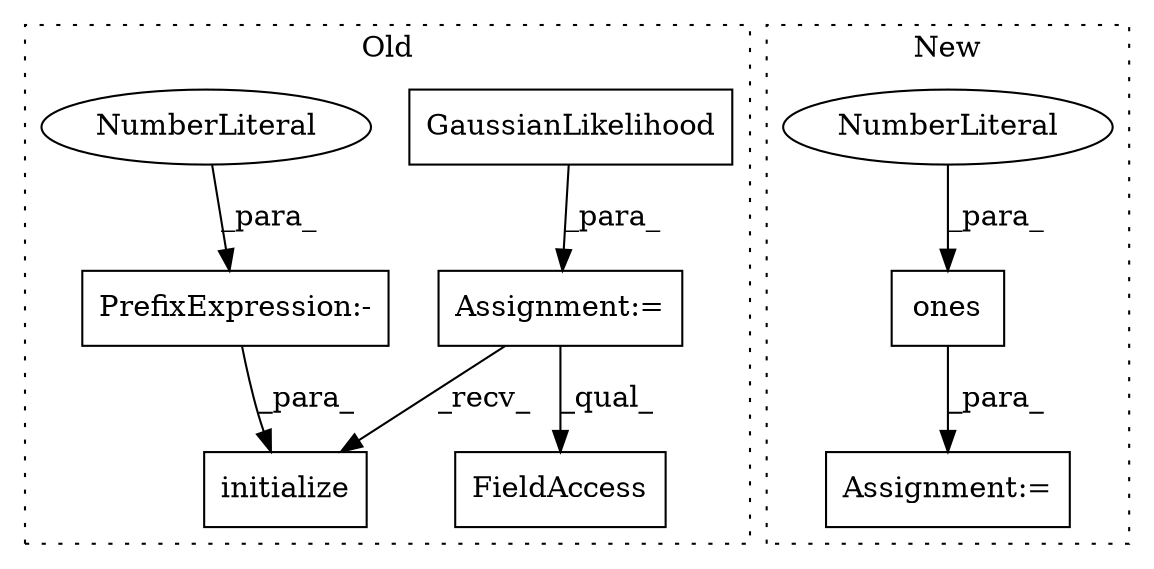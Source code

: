 digraph G {
subgraph cluster0 {
1 [label="initialize" a="32" s="3191,3210" l="11,1" shape="box"];
5 [label="GaussianLikelihood" a="32" s="2823,2892" l="19,1" shape="box"];
6 [label="Assignment:=" a="7" s="2822" l="1" shape="box"];
7 [label="FieldAccess" a="22" s="2958" l="25" shape="box"];
8 [label="PrefixExpression:-" a="38" s="3206" l="1" shape="box"];
9 [label="NumberLiteral" a="34" s="3207" l="2" shape="ellipse"];
label = "Old";
style="dotted";
}
subgraph cluster1 {
2 [label="ones" a="32" s="2735,2742" l="5,1" shape="box"];
3 [label="NumberLiteral" a="34" s="2740" l="2" shape="ellipse"];
4 [label="Assignment:=" a="7" s="2699" l="1" shape="box"];
label = "New";
style="dotted";
}
2 -> 4 [label="_para_"];
3 -> 2 [label="_para_"];
5 -> 6 [label="_para_"];
6 -> 7 [label="_qual_"];
6 -> 1 [label="_recv_"];
8 -> 1 [label="_para_"];
9 -> 8 [label="_para_"];
}
